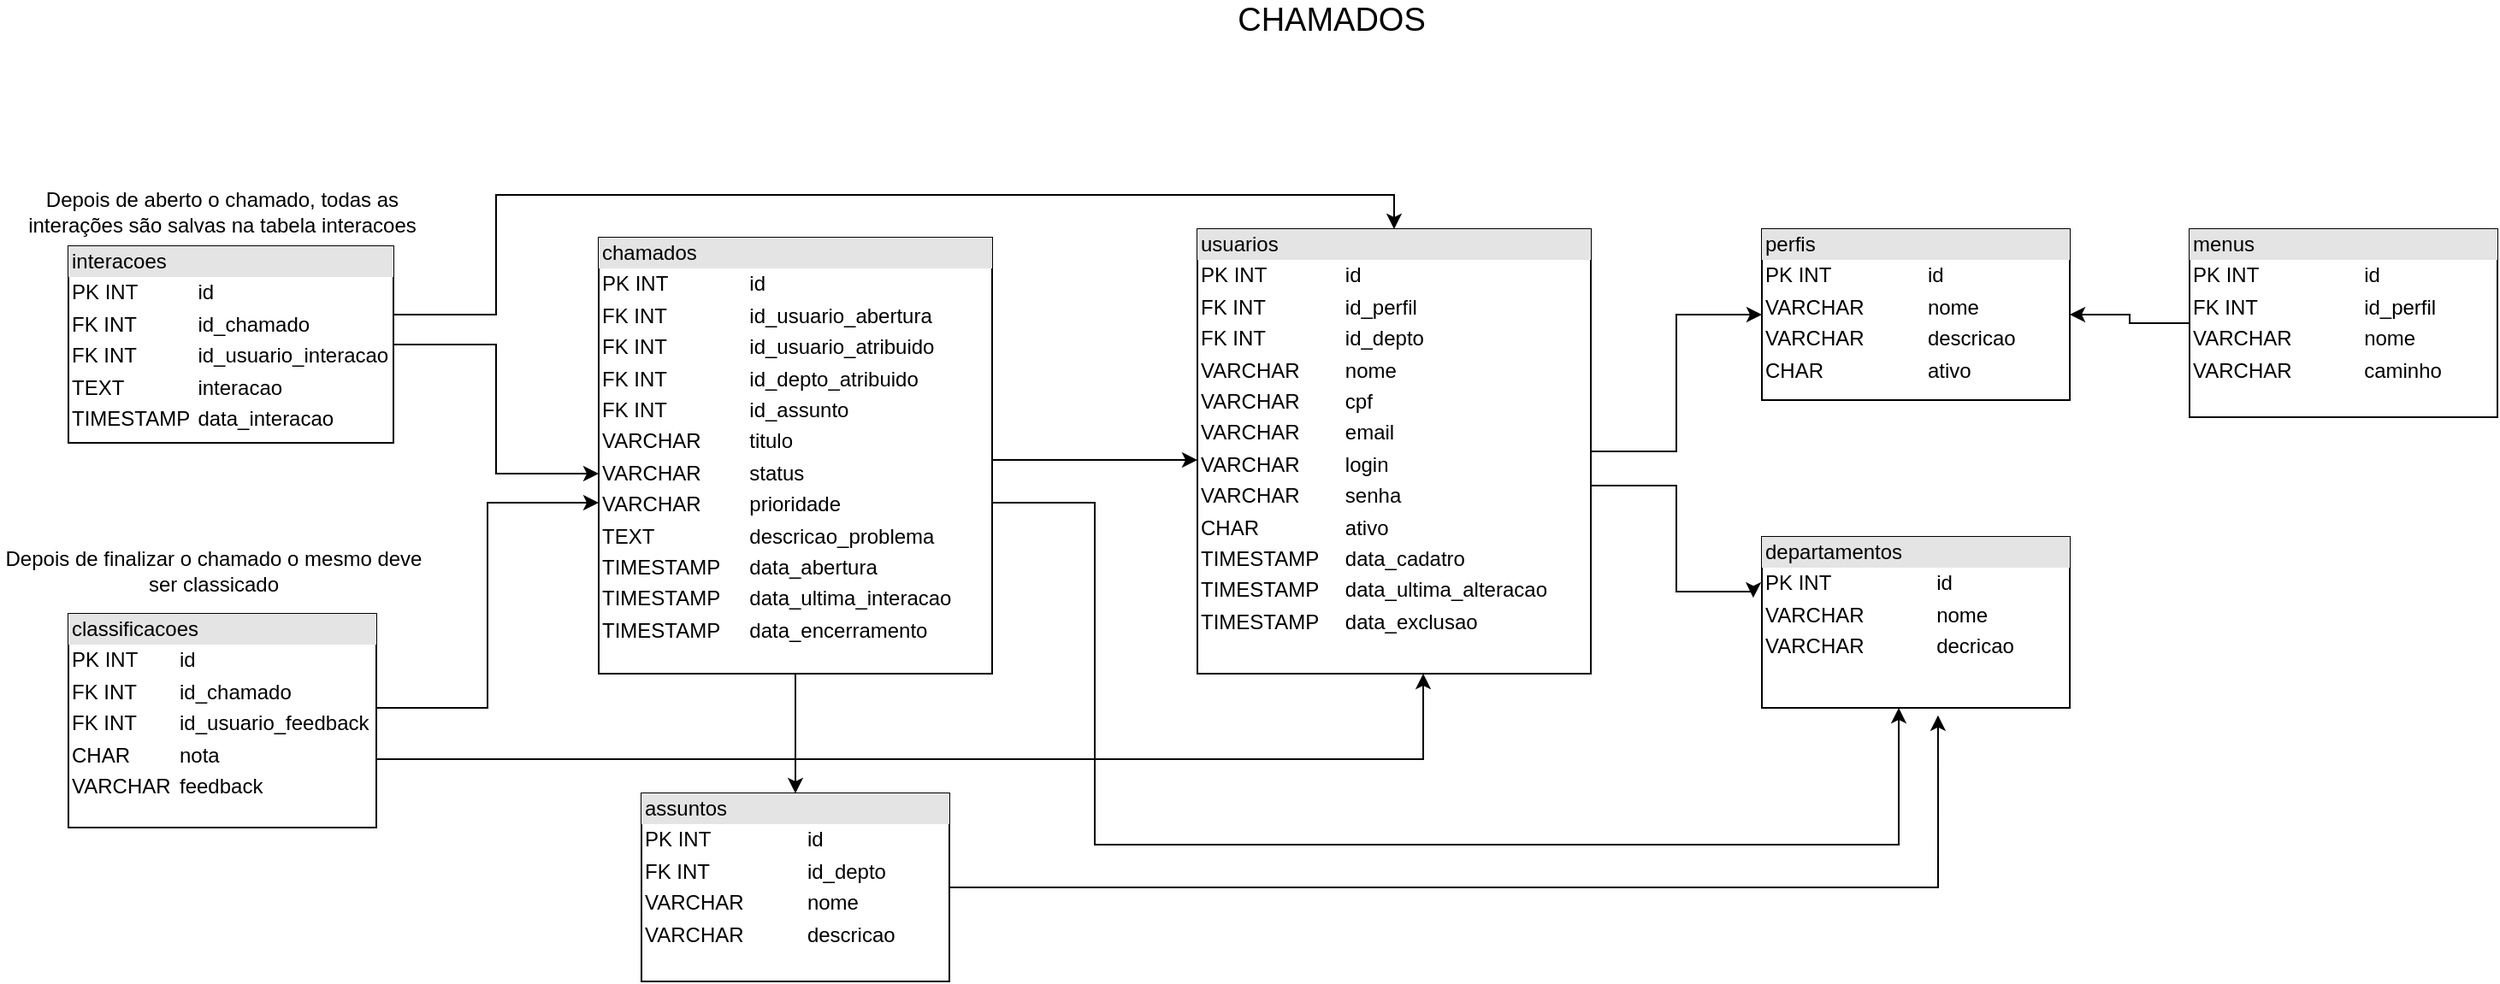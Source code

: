 <mxfile version="10.6.6" type="device"><diagram id="5XXHYPxFG7JNDpkrTKfz" name="Page-1"><mxGraphModel dx="2861" dy="729" grid="1" gridSize="10" guides="1" tooltips="1" connect="1" arrows="1" fold="1" page="1" pageScale="1" pageWidth="827" pageHeight="1169" math="0" shadow="0"><root><mxCell id="0"/><mxCell id="1" parent="0"/><mxCell id="LSVG4YA5QEsUSJJaWVUW-13" style="edgeStyle=orthogonalEdgeStyle;rounded=0;orthogonalLoop=1;jettySize=auto;html=1;" parent="1" source="LSVG4YA5QEsUSJJaWVUW-2" target="LSVG4YA5QEsUSJJaWVUW-6" edge="1"><mxGeometry relative="1" as="geometry"/></mxCell><mxCell id="LSVG4YA5QEsUSJJaWVUW-14" style="edgeStyle=orthogonalEdgeStyle;rounded=0;orthogonalLoop=1;jettySize=auto;html=1;entryX=-0.028;entryY=0.356;entryDx=0;entryDy=0;entryPerimeter=0;" parent="1" source="LSVG4YA5QEsUSJJaWVUW-2" target="LSVG4YA5QEsUSJJaWVUW-9" edge="1"><mxGeometry relative="1" as="geometry"><Array as="points"><mxPoint x="330" y="300"/><mxPoint x="330" y="362"/></Array></mxGeometry></mxCell><mxCell id="LSVG4YA5QEsUSJJaWVUW-2" value="&lt;div style=&quot;box-sizing: border-box ; width: 100% ; background: #e4e4e4 ; padding: 2px&quot;&gt;usuarios&lt;/div&gt;&lt;table style=&quot;width: 100% ; font-size: 1em&quot; cellpadding=&quot;2&quot; cellspacing=&quot;0&quot;&gt;&lt;tbody&gt;&lt;tr&gt;&lt;td&gt;PK INT&lt;/td&gt;&lt;td&gt;id&lt;/td&gt;&lt;td&gt;&lt;br&gt;&lt;/td&gt;&lt;/tr&gt;&lt;tr&gt;&lt;td&gt;FK INT&lt;/td&gt;&lt;td&gt;id_perfil&lt;/td&gt;&lt;td&gt;&lt;br&gt;&lt;/td&gt;&lt;/tr&gt;&lt;tr&gt;&lt;td&gt;FK INT&lt;/td&gt;&lt;td&gt;id_depto&lt;br&gt;&lt;/td&gt;&lt;td&gt;&lt;br&gt;&lt;/td&gt;&lt;/tr&gt;&lt;tr&gt;&lt;td&gt;VARCHAR&lt;/td&gt;&lt;td&gt;nome&lt;/td&gt;&lt;td&gt;&lt;br&gt;&lt;/td&gt;&lt;/tr&gt;&lt;tr&gt;&lt;td&gt;VARCHAR&lt;/td&gt;&lt;td&gt;cpf&lt;/td&gt;&lt;td&gt;&lt;br&gt;&lt;/td&gt;&lt;/tr&gt;&lt;tr&gt;&lt;td&gt;VARCHAR&lt;br&gt;&lt;/td&gt;&lt;td&gt;email&lt;br&gt;&lt;/td&gt;&lt;td&gt;&lt;br&gt;&lt;/td&gt;&lt;/tr&gt;&lt;tr&gt;&lt;td&gt;VARCHAR&lt;/td&gt;&lt;td&gt;login&lt;/td&gt;&lt;td&gt;&lt;br&gt;&lt;/td&gt;&lt;/tr&gt;&lt;tr&gt;&lt;td&gt;VARCHAR&lt;br&gt;&lt;/td&gt;&lt;td&gt;senha&lt;/td&gt;&lt;td&gt;&lt;br&gt;&lt;/td&gt;&lt;/tr&gt;&lt;tr&gt;&lt;td&gt;CHAR&lt;/td&gt;&lt;td&gt;ativo&lt;/td&gt;&lt;td&gt;&lt;br&gt;&lt;/td&gt;&lt;/tr&gt;&lt;tr&gt;&lt;td&gt;TIMESTAMP&lt;/td&gt;&lt;td&gt;data_cadatro&lt;/td&gt;&lt;td&gt;&lt;br&gt;&lt;/td&gt;&lt;/tr&gt;&lt;tr&gt;&lt;td&gt;TIMESTAMP&lt;br&gt;&lt;/td&gt;&lt;td&gt;data_ultima_alteracao&lt;/td&gt;&lt;td&gt;&lt;br&gt;&lt;/td&gt;&lt;/tr&gt;&lt;tr&gt;&lt;td&gt;TIMESTAMP&lt;br&gt;&lt;/td&gt;&lt;td&gt;data_exclusao&lt;br&gt;&lt;/td&gt;&lt;td&gt;&lt;br&gt;&lt;/td&gt;&lt;/tr&gt;&lt;tr&gt;&lt;td&gt;&lt;br&gt;&lt;/td&gt;&lt;td&gt;&lt;br&gt;&lt;/td&gt;&lt;td&gt;&lt;br&gt;&lt;/td&gt;&lt;/tr&gt;&lt;tr&gt;&lt;td&gt;&lt;br&gt;&lt;/td&gt;&lt;td&gt;&lt;br&gt;&lt;/td&gt;&lt;td&gt;&lt;br&gt;&lt;/td&gt;&lt;/tr&gt;&lt;/tbody&gt;&lt;/table&gt;" style="verticalAlign=top;align=left;overflow=fill;html=1;" parent="1" vertex="1"><mxGeometry x="50" y="150" width="230" height="260" as="geometry"/></mxCell><mxCell id="LSVG4YA5QEsUSJJaWVUW-4" value="&lt;font style=&quot;font-size: 19px&quot;&gt;CHAMADOS&lt;br&gt;&lt;/font&gt;&lt;br&gt;" style="text;html=1;strokeColor=none;fillColor=none;align=center;verticalAlign=middle;whiteSpace=wrap;rounded=0;strokeWidth=1;" parent="1" vertex="1"><mxGeometry x="30" y="20" width="197" height="30" as="geometry"/></mxCell><mxCell id="LSVG4YA5QEsUSJJaWVUW-6" value="&lt;div style=&quot;box-sizing: border-box ; width: 100% ; background: #e4e4e4 ; padding: 2px&quot;&gt;perfis&lt;/div&gt;&lt;table style=&quot;width: 100% ; font-size: 1em&quot; cellpadding=&quot;2&quot; cellspacing=&quot;0&quot;&gt;&lt;tbody&gt;&lt;tr&gt;&lt;td&gt;PK INT&lt;/td&gt;&lt;td&gt;id&lt;/td&gt;&lt;/tr&gt;&lt;tr&gt;&lt;td&gt;VARCHAR&lt;/td&gt;&lt;td&gt;nome&lt;/td&gt;&lt;/tr&gt;&lt;tr&gt;&lt;td&gt;VARCHAR&lt;/td&gt;&lt;td&gt;descricao&lt;br&gt;&lt;/td&gt;&lt;/tr&gt;&lt;tr&gt;&lt;td&gt;CHAR&lt;/td&gt;&lt;td&gt;ativo&lt;/td&gt;&lt;/tr&gt;&lt;/tbody&gt;&lt;/table&gt;" style="verticalAlign=top;align=left;overflow=fill;html=1;strokeWidth=1;" parent="1" vertex="1"><mxGeometry x="380" y="150" width="180" height="100" as="geometry"/></mxCell><mxCell id="LSVG4YA5QEsUSJJaWVUW-9" value="&lt;div style=&quot;box-sizing: border-box ; width: 100% ; background: #e4e4e4 ; padding: 2px&quot;&gt;departamentos&lt;/div&gt;&lt;table style=&quot;width: 100% ; font-size: 1em&quot; cellpadding=&quot;2&quot; cellspacing=&quot;0&quot;&gt;&lt;tbody&gt;&lt;tr&gt;&lt;td&gt;PK INT&lt;/td&gt;&lt;td&gt;id&lt;/td&gt;&lt;/tr&gt;&lt;tr&gt;&lt;td&gt;VARCHAR&lt;/td&gt;&lt;td&gt;nome&lt;/td&gt;&lt;/tr&gt;&lt;tr&gt;&lt;td&gt;VARCHAR&lt;/td&gt;&lt;td&gt;decricao&lt;/td&gt;&lt;/tr&gt;&lt;/tbody&gt;&lt;/table&gt;" style="verticalAlign=top;align=left;overflow=fill;html=1;strokeWidth=1;" parent="1" vertex="1"><mxGeometry x="380" y="330" width="180" height="100" as="geometry"/></mxCell><mxCell id="LSVG4YA5QEsUSJJaWVUW-15" style="edgeStyle=orthogonalEdgeStyle;rounded=0;orthogonalLoop=1;jettySize=auto;html=1;entryX=1;entryY=0.5;entryDx=0;entryDy=0;" parent="1" source="LSVG4YA5QEsUSJJaWVUW-10" target="LSVG4YA5QEsUSJJaWVUW-6" edge="1"><mxGeometry relative="1" as="geometry"/></mxCell><mxCell id="LSVG4YA5QEsUSJJaWVUW-10" value="&lt;div style=&quot;box-sizing: border-box ; width: 100% ; background: #e4e4e4 ; padding: 2px&quot;&gt;menus&lt;/div&gt;&lt;table style=&quot;width: 100% ; font-size: 1em&quot; cellpadding=&quot;2&quot; cellspacing=&quot;0&quot;&gt;&lt;tbody&gt;&lt;tr&gt;&lt;td&gt;PK INT&lt;/td&gt;&lt;td&gt;id&lt;/td&gt;&lt;/tr&gt;&lt;tr&gt;&lt;td&gt;FK INT&lt;/td&gt;&lt;td&gt;id_perfil&lt;/td&gt;&lt;/tr&gt;&lt;tr&gt;&lt;td&gt;VARCHAR&lt;/td&gt;&lt;td&gt;nome&lt;/td&gt;&lt;/tr&gt;&lt;tr&gt;&lt;td&gt;VARCHAR&lt;/td&gt;&lt;td&gt;caminho&lt;br&gt;&lt;/td&gt;&lt;/tr&gt;&lt;/tbody&gt;&lt;/table&gt;" style="verticalAlign=top;align=left;overflow=fill;html=1;strokeWidth=1;" parent="1" vertex="1"><mxGeometry x="630" y="150" width="180" height="110" as="geometry"/></mxCell><mxCell id="f08T2tUrefxzqDwAZMJu-2" style="edgeStyle=orthogonalEdgeStyle;rounded=0;orthogonalLoop=1;jettySize=auto;html=1;" edge="1" parent="1" source="f08T2tUrefxzqDwAZMJu-1" target="LSVG4YA5QEsUSJJaWVUW-2"><mxGeometry relative="1" as="geometry"><Array as="points"><mxPoint x="-40" y="285"/><mxPoint x="-40" y="285"/></Array></mxGeometry></mxCell><mxCell id="f08T2tUrefxzqDwAZMJu-3" style="edgeStyle=orthogonalEdgeStyle;rounded=0;orthogonalLoop=1;jettySize=auto;html=1;" edge="1" parent="1" source="f08T2tUrefxzqDwAZMJu-1" target="LSVG4YA5QEsUSJJaWVUW-9"><mxGeometry relative="1" as="geometry"><Array as="points"><mxPoint x="-10" y="310"/><mxPoint x="-10" y="510"/><mxPoint x="460" y="510"/></Array></mxGeometry></mxCell><mxCell id="f08T2tUrefxzqDwAZMJu-6" style="edgeStyle=orthogonalEdgeStyle;rounded=0;orthogonalLoop=1;jettySize=auto;html=1;entryX=0.5;entryY=0;entryDx=0;entryDy=0;" edge="1" parent="1" source="f08T2tUrefxzqDwAZMJu-1" target="f08T2tUrefxzqDwAZMJu-4"><mxGeometry relative="1" as="geometry"/></mxCell><mxCell id="f08T2tUrefxzqDwAZMJu-1" value="&lt;div style=&quot;box-sizing: border-box ; width: 100% ; background: #e4e4e4 ; padding: 2px&quot;&gt;chamados&lt;/div&gt;&lt;table style=&quot;width: 100% ; font-size: 1em&quot; cellpadding=&quot;2&quot; cellspacing=&quot;0&quot;&gt;&lt;tbody&gt;&lt;tr&gt;&lt;td&gt;PK INT&lt;/td&gt;&lt;td&gt;id&lt;/td&gt;&lt;/tr&gt;&lt;tr&gt;&lt;td&gt;FK INT&lt;/td&gt;&lt;td&gt;id_usuario_abertura&lt;/td&gt;&lt;/tr&gt;&lt;tr&gt;&lt;td&gt;FK INT&lt;/td&gt;&lt;td&gt;id_usuario_atribuido&lt;/td&gt;&lt;/tr&gt;&lt;tr&gt;&lt;td&gt;FK INT&lt;/td&gt;&lt;td&gt;id_depto_atribuido&lt;br&gt;&lt;/td&gt;&lt;/tr&gt;&lt;tr&gt;&lt;td&gt;FK INT&lt;/td&gt;&lt;td&gt;id_assunto&lt;/td&gt;&lt;/tr&gt;&lt;tr&gt;&lt;td&gt;VARCHAR&lt;/td&gt;&lt;td&gt;titulo&lt;/td&gt;&lt;/tr&gt;&lt;tr&gt;&lt;td&gt;VARCHAR&lt;/td&gt;&lt;td&gt;status&lt;/td&gt;&lt;/tr&gt;&lt;tr&gt;&lt;td&gt;VARCHAR&lt;/td&gt;&lt;td&gt;prioridade&lt;/td&gt;&lt;/tr&gt;&lt;tr&gt;&lt;td&gt;TEXT&lt;/td&gt;&lt;td&gt;descricao_problema&lt;/td&gt;&lt;/tr&gt;&lt;tr&gt;&lt;td&gt;TIMESTAMP&lt;/td&gt;&lt;td&gt;data_abertura&lt;/td&gt;&lt;/tr&gt;&lt;tr&gt;&lt;td&gt;TIMESTAMP&lt;/td&gt;&lt;td&gt;data_ultima_interacao&lt;/td&gt;&lt;/tr&gt;&lt;tr&gt;&lt;td&gt;TIMESTAMP&lt;/td&gt;&lt;td&gt;data_encerramento&lt;/td&gt;&lt;/tr&gt;&lt;/tbody&gt;&lt;/table&gt;" style="verticalAlign=top;align=left;overflow=fill;html=1;" vertex="1" parent="1"><mxGeometry x="-300" y="155" width="230" height="255" as="geometry"/></mxCell><mxCell id="f08T2tUrefxzqDwAZMJu-11" style="edgeStyle=orthogonalEdgeStyle;rounded=0;orthogonalLoop=1;jettySize=auto;html=1;entryX=0.572;entryY=1.044;entryDx=0;entryDy=0;entryPerimeter=0;" edge="1" parent="1" source="f08T2tUrefxzqDwAZMJu-4" target="LSVG4YA5QEsUSJJaWVUW-9"><mxGeometry relative="1" as="geometry"/></mxCell><mxCell id="f08T2tUrefxzqDwAZMJu-4" value="&lt;div style=&quot;box-sizing: border-box ; width: 100% ; background: #e4e4e4 ; padding: 2px&quot;&gt;assuntos&lt;/div&gt;&lt;table style=&quot;width: 100% ; font-size: 1em&quot; cellpadding=&quot;2&quot; cellspacing=&quot;0&quot;&gt;&lt;tbody&gt;&lt;tr&gt;&lt;td&gt;PK INT&lt;/td&gt;&lt;td&gt;id&lt;/td&gt;&lt;/tr&gt;&lt;tr&gt;&lt;td&gt;FK INT&lt;/td&gt;&lt;td&gt;id_depto&lt;/td&gt;&lt;/tr&gt;&lt;tr&gt;&lt;td&gt;VARCHAR&lt;/td&gt;&lt;td&gt;nome&lt;/td&gt;&lt;/tr&gt;&lt;tr&gt;&lt;td&gt;VARCHAR&lt;/td&gt;&lt;td&gt;descricao&lt;/td&gt;&lt;/tr&gt;&lt;tr&gt;&lt;td&gt;&lt;br&gt;&lt;/td&gt;&lt;td&gt;&lt;br&gt;&lt;/td&gt;&lt;/tr&gt;&lt;/tbody&gt;&lt;/table&gt;" style="verticalAlign=top;align=left;overflow=fill;html=1;" vertex="1" parent="1"><mxGeometry x="-275" y="480" width="180" height="110" as="geometry"/></mxCell><mxCell id="f08T2tUrefxzqDwAZMJu-8" style="edgeStyle=orthogonalEdgeStyle;rounded=0;orthogonalLoop=1;jettySize=auto;html=1;" edge="1" parent="1" source="f08T2tUrefxzqDwAZMJu-7" target="f08T2tUrefxzqDwAZMJu-1"><mxGeometry relative="1" as="geometry"><Array as="points"><mxPoint x="-360" y="218"/><mxPoint x="-360" y="293"/></Array></mxGeometry></mxCell><mxCell id="f08T2tUrefxzqDwAZMJu-10" style="edgeStyle=orthogonalEdgeStyle;rounded=0;orthogonalLoop=1;jettySize=auto;html=1;" edge="1" parent="1" source="f08T2tUrefxzqDwAZMJu-7" target="LSVG4YA5QEsUSJJaWVUW-2"><mxGeometry relative="1" as="geometry"><Array as="points"><mxPoint x="-360" y="200"/><mxPoint x="-360" y="130"/><mxPoint x="165" y="130"/></Array></mxGeometry></mxCell><mxCell id="f08T2tUrefxzqDwAZMJu-7" value="&lt;div style=&quot;box-sizing: border-box ; width: 100% ; background: #e4e4e4 ; padding: 2px&quot;&gt;interacoes&lt;/div&gt;&lt;table style=&quot;width: 100% ; font-size: 1em&quot; cellpadding=&quot;2&quot; cellspacing=&quot;0&quot;&gt;&lt;tbody&gt;&lt;tr&gt;&lt;td&gt;PK INT&lt;/td&gt;&lt;td&gt;id&lt;/td&gt;&lt;/tr&gt;&lt;tr&gt;&lt;td&gt;FK INT&lt;/td&gt;&lt;td&gt;id_chamado&lt;/td&gt;&lt;/tr&gt;&lt;tr&gt;&lt;td&gt;FK INT&lt;/td&gt;&lt;td&gt;id_usuario_interacao&lt;/td&gt;&lt;/tr&gt;&lt;tr&gt;&lt;td&gt;TEXT&lt;/td&gt;&lt;td&gt;interacao&lt;/td&gt;&lt;/tr&gt;&lt;tr&gt;&lt;td&gt;TIMESTAMP&lt;/td&gt;&lt;td&gt;data_interacao&lt;/td&gt;&lt;/tr&gt;&lt;/tbody&gt;&lt;/table&gt;" style="verticalAlign=top;align=left;overflow=fill;html=1;" vertex="1" parent="1"><mxGeometry x="-610" y="160" width="190" height="115" as="geometry"/></mxCell><mxCell id="f08T2tUrefxzqDwAZMJu-9" value="Depois de aberto o chamado, todas as interações são salvas na tabela interacoes" style="text;html=1;strokeColor=none;fillColor=none;align=center;verticalAlign=middle;whiteSpace=wrap;rounded=0;" vertex="1" parent="1"><mxGeometry x="-645" y="130" width="250" height="20" as="geometry"/></mxCell><mxCell id="f08T2tUrefxzqDwAZMJu-13" style="edgeStyle=orthogonalEdgeStyle;rounded=0;orthogonalLoop=1;jettySize=auto;html=1;entryX=0.574;entryY=1;entryDx=0;entryDy=0;entryPerimeter=0;exitX=1;exitY=0.5;exitDx=0;exitDy=0;" edge="1" parent="1" source="f08T2tUrefxzqDwAZMJu-12" target="LSVG4YA5QEsUSJJaWVUW-2"><mxGeometry relative="1" as="geometry"><mxPoint x="-390" y="430" as="sourcePoint"/><Array as="points"><mxPoint x="-430" y="460"/><mxPoint x="182" y="460"/></Array></mxGeometry></mxCell><mxCell id="f08T2tUrefxzqDwAZMJu-14" style="edgeStyle=orthogonalEdgeStyle;rounded=0;orthogonalLoop=1;jettySize=auto;html=1;" edge="1" parent="1" source="f08T2tUrefxzqDwAZMJu-12" target="f08T2tUrefxzqDwAZMJu-1"><mxGeometry relative="1" as="geometry"><Array as="points"><mxPoint x="-365" y="430"/><mxPoint x="-365" y="310"/></Array></mxGeometry></mxCell><mxCell id="f08T2tUrefxzqDwAZMJu-12" value="&lt;div style=&quot;box-sizing: border-box ; width: 100% ; background: #e4e4e4 ; padding: 2px&quot;&gt;classificacoes&lt;/div&gt;&lt;table style=&quot;width: 100% ; font-size: 1em&quot; cellpadding=&quot;2&quot; cellspacing=&quot;0&quot;&gt;&lt;tbody&gt;&lt;tr&gt;&lt;td&gt;PK INT&lt;/td&gt;&lt;td&gt;id&lt;/td&gt;&lt;/tr&gt;&lt;tr&gt;&lt;td&gt;FK INT&lt;/td&gt;&lt;td&gt;id_chamado&lt;/td&gt;&lt;/tr&gt;&lt;tr&gt;&lt;td&gt;FK INT&lt;/td&gt;&lt;td&gt;id_usuario_feedback&lt;/td&gt;&lt;/tr&gt;&lt;tr&gt;&lt;td&gt;CHAR&lt;/td&gt;&lt;td&gt;nota&lt;/td&gt;&lt;/tr&gt;&lt;tr&gt;&lt;td&gt;VARCHAR&lt;/td&gt;&lt;td&gt;feedback&lt;/td&gt;&lt;/tr&gt;&lt;/tbody&gt;&lt;/table&gt;" style="verticalAlign=top;align=left;overflow=fill;html=1;" vertex="1" parent="1"><mxGeometry x="-610" y="375" width="180" height="125" as="geometry"/></mxCell><mxCell id="f08T2tUrefxzqDwAZMJu-15" value="Depois de finalizar o chamado o mesmo deve ser classicado&lt;br&gt;" style="text;html=1;strokeColor=none;fillColor=none;align=center;verticalAlign=middle;whiteSpace=wrap;rounded=0;" vertex="1" parent="1"><mxGeometry x="-650" y="340" width="250" height="20" as="geometry"/></mxCell></root></mxGraphModel></diagram></mxfile>
